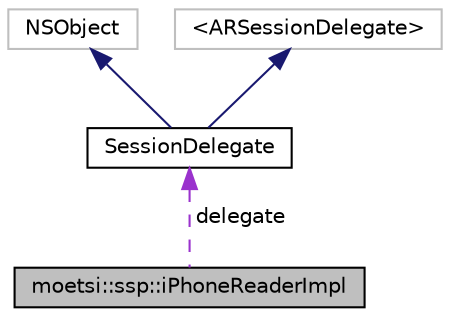 digraph "moetsi::ssp::iPhoneReaderImpl"
{
 // LATEX_PDF_SIZE
  edge [fontname="Helvetica",fontsize="10",labelfontname="Helvetica",labelfontsize="10"];
  node [fontname="Helvetica",fontsize="10",shape=record];
  Node1 [label="moetsi::ssp::iPhoneReaderImpl",height=0.2,width=0.4,color="black", fillcolor="grey75", style="filled", fontcolor="black",tooltip=" "];
  Node2 -> Node1 [dir="back",color="darkorchid3",fontsize="10",style="dashed",label=" delegate" ];
  Node2 [label="SessionDelegate",height=0.2,width=0.4,color="black", fillcolor="white", style="filled",URL="$interfaceSessionDelegate.html",tooltip=" "];
  Node3 -> Node2 [dir="back",color="midnightblue",fontsize="10",style="solid"];
  Node3 [label="NSObject",height=0.2,width=0.4,color="grey75", fillcolor="white", style="filled",tooltip=" "];
  Node4 -> Node2 [dir="back",color="midnightblue",fontsize="10",style="solid"];
  Node4 [label="\<ARSessionDelegate\>",height=0.2,width=0.4,color="grey75", fillcolor="white", style="filled",tooltip=" "];
}

